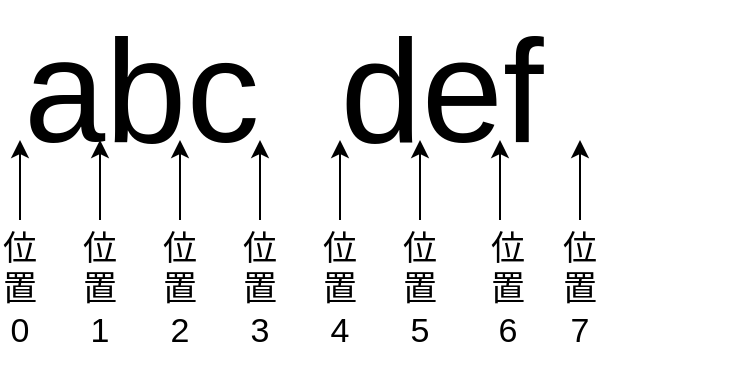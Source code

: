 <mxfile version="12.9.11" type="device"><diagram id="Q51Ws5PPe5ZyqBqcKMtm" name="Page-1"><mxGraphModel dx="2066" dy="1154" grid="1" gridSize="10" guides="1" tooltips="1" connect="1" arrows="1" fold="1" page="1" pageScale="1" pageWidth="827" pageHeight="1169" math="0" shadow="0"><root><mxCell id="0"/><mxCell id="1" parent="0"/><mxCell id="4KkfLnmsZ0ZvJS9wU9sH-3" value="&lt;font style=&quot;font-size: 73px&quot;&gt;abc&amp;nbsp; def&lt;/font&gt;" style="text;html=1;strokeColor=none;fillColor=none;align=left;verticalAlign=middle;whiteSpace=wrap;rounded=0;strokeWidth=2;" vertex="1" parent="1"><mxGeometry x="160" y="210" width="360" height="90" as="geometry"/></mxCell><mxCell id="4KkfLnmsZ0ZvJS9wU9sH-8" value="" style="endArrow=classic;html=1;" edge="1" parent="1"><mxGeometry width="50" height="50" relative="1" as="geometry"><mxPoint x="160" y="320" as="sourcePoint"/><mxPoint x="160" y="280" as="targetPoint"/></mxGeometry></mxCell><mxCell id="4KkfLnmsZ0ZvJS9wU9sH-10" value="" style="endArrow=classic;html=1;" edge="1" parent="1"><mxGeometry width="50" height="50" relative="1" as="geometry"><mxPoint x="320" y="320" as="sourcePoint"/><mxPoint x="320" y="280" as="targetPoint"/></mxGeometry></mxCell><mxCell id="4KkfLnmsZ0ZvJS9wU9sH-11" value="" style="endArrow=classic;html=1;" edge="1" parent="1"><mxGeometry width="50" height="50" relative="1" as="geometry"><mxPoint x="200" y="320" as="sourcePoint"/><mxPoint x="200" y="280" as="targetPoint"/></mxGeometry></mxCell><mxCell id="4KkfLnmsZ0ZvJS9wU9sH-12" value="" style="endArrow=classic;html=1;" edge="1" parent="1"><mxGeometry width="50" height="50" relative="1" as="geometry"><mxPoint x="400" y="320" as="sourcePoint"/><mxPoint x="400" y="280" as="targetPoint"/></mxGeometry></mxCell><mxCell id="4KkfLnmsZ0ZvJS9wU9sH-13" value="" style="endArrow=classic;html=1;" edge="1" parent="1"><mxGeometry width="50" height="50" relative="1" as="geometry"><mxPoint x="280" y="320" as="sourcePoint"/><mxPoint x="280" y="280" as="targetPoint"/></mxGeometry></mxCell><mxCell id="4KkfLnmsZ0ZvJS9wU9sH-14" value="" style="endArrow=classic;html=1;" edge="1" parent="1"><mxGeometry width="50" height="50" relative="1" as="geometry"><mxPoint x="360" y="320" as="sourcePoint"/><mxPoint x="360" y="280" as="targetPoint"/></mxGeometry></mxCell><mxCell id="4KkfLnmsZ0ZvJS9wU9sH-15" value="" style="endArrow=classic;html=1;" edge="1" parent="1"><mxGeometry width="50" height="50" relative="1" as="geometry"><mxPoint x="240" y="320" as="sourcePoint"/><mxPoint x="240" y="280" as="targetPoint"/></mxGeometry></mxCell><mxCell id="4KkfLnmsZ0ZvJS9wU9sH-16" value="" style="endArrow=classic;html=1;" edge="1" parent="1"><mxGeometry width="50" height="50" relative="1" as="geometry"><mxPoint x="440" y="320" as="sourcePoint"/><mxPoint x="440" y="280" as="targetPoint"/></mxGeometry></mxCell><mxCell id="4KkfLnmsZ0ZvJS9wU9sH-17" value="&lt;font style=&quot;font-size: 17px&quot;&gt;位置0&lt;/font&gt;" style="text;html=1;strokeColor=none;fillColor=none;align=center;verticalAlign=middle;rounded=0;whiteSpace=wrap;" vertex="1" parent="1"><mxGeometry x="150" y="320" width="20" height="70" as="geometry"/></mxCell><mxCell id="4KkfLnmsZ0ZvJS9wU9sH-18" style="edgeStyle=orthogonalEdgeStyle;rounded=0;orthogonalLoop=1;jettySize=auto;html=1;exitX=0.5;exitY=1;exitDx=0;exitDy=0;" edge="1" parent="1" source="4KkfLnmsZ0ZvJS9wU9sH-17" target="4KkfLnmsZ0ZvJS9wU9sH-17"><mxGeometry relative="1" as="geometry"/></mxCell><mxCell id="4KkfLnmsZ0ZvJS9wU9sH-21" style="edgeStyle=orthogonalEdgeStyle;rounded=0;orthogonalLoop=1;jettySize=auto;html=1;exitX=0.5;exitY=1;exitDx=0;exitDy=0;" edge="1" parent="1" source="4KkfLnmsZ0ZvJS9wU9sH-17" target="4KkfLnmsZ0ZvJS9wU9sH-17"><mxGeometry relative="1" as="geometry"/></mxCell><mxCell id="4KkfLnmsZ0ZvJS9wU9sH-23" value="&lt;font style=&quot;font-size: 17px&quot;&gt;位置1&lt;/font&gt;" style="text;html=1;strokeColor=none;fillColor=none;align=center;verticalAlign=middle;rounded=0;whiteSpace=wrap;" vertex="1" parent="1"><mxGeometry x="190" y="320" width="20" height="70" as="geometry"/></mxCell><mxCell id="4KkfLnmsZ0ZvJS9wU9sH-24" value="&lt;font style=&quot;font-size: 17px&quot;&gt;位置6&lt;/font&gt;" style="text;html=1;strokeColor=none;fillColor=none;align=center;verticalAlign=middle;rounded=0;whiteSpace=wrap;" vertex="1" parent="1"><mxGeometry x="393.5" y="320" width="20" height="70" as="geometry"/></mxCell><mxCell id="4KkfLnmsZ0ZvJS9wU9sH-25" value="&lt;font style=&quot;font-size: 17px&quot;&gt;位置4&lt;/font&gt;" style="text;html=1;strokeColor=none;fillColor=none;align=center;verticalAlign=middle;rounded=0;whiteSpace=wrap;" vertex="1" parent="1"><mxGeometry x="310" y="320" width="20" height="70" as="geometry"/></mxCell><mxCell id="4KkfLnmsZ0ZvJS9wU9sH-27" value="&lt;font style=&quot;font-size: 17px&quot;&gt;位置5&lt;/font&gt;" style="text;html=1;strokeColor=none;fillColor=none;align=center;verticalAlign=middle;rounded=0;whiteSpace=wrap;" vertex="1" parent="1"><mxGeometry x="350" y="320" width="20" height="70" as="geometry"/></mxCell><mxCell id="4KkfLnmsZ0ZvJS9wU9sH-28" value="&lt;font style=&quot;font-size: 17px&quot;&gt;位置7&lt;/font&gt;" style="text;html=1;strokeColor=none;fillColor=none;align=center;verticalAlign=middle;rounded=0;whiteSpace=wrap;" vertex="1" parent="1"><mxGeometry x="430" y="320" width="20" height="70" as="geometry"/></mxCell><mxCell id="4KkfLnmsZ0ZvJS9wU9sH-29" value="&lt;font style=&quot;font-size: 17px&quot;&gt;位置2&lt;/font&gt;" style="text;html=1;strokeColor=none;fillColor=none;align=center;verticalAlign=middle;rounded=0;whiteSpace=wrap;" vertex="1" parent="1"><mxGeometry x="230" y="320" width="20" height="70" as="geometry"/></mxCell><mxCell id="4KkfLnmsZ0ZvJS9wU9sH-33" value="&lt;font style=&quot;font-size: 17px&quot;&gt;位置3&lt;/font&gt;" style="text;html=1;strokeColor=none;fillColor=none;align=center;verticalAlign=middle;rounded=0;whiteSpace=wrap;" vertex="1" parent="1"><mxGeometry x="270" y="320" width="20" height="70" as="geometry"/></mxCell></root></mxGraphModel></diagram></mxfile>